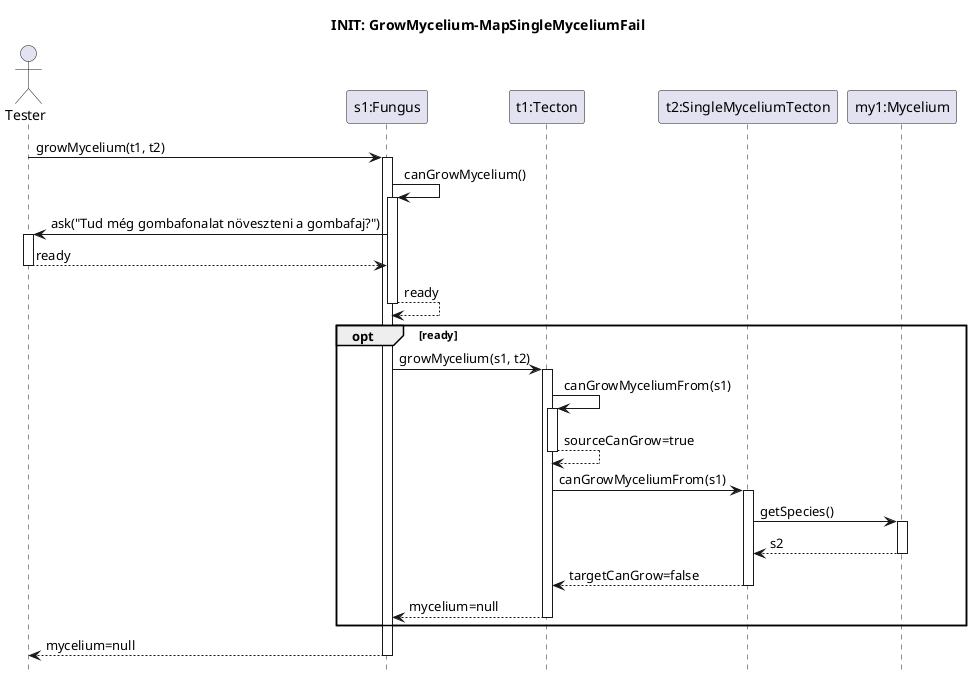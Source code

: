 @startuml grow-mycelium-success
hide footbox

title INIT: GrowMycelium-MapSingleMyceliumFail

actor Tester
participant "s1:Fungus" as species
participant "t1:Tecton" as source
participant "t2:SingleMyceliumTecton" as target
participant "my1:Mycelium" as my1

Tester -> species : growMycelium(t1, t2)
activate species

species -> species : canGrowMycelium()
activate species

Tester <- species : ask("Tud még gombafonalat növeszteni a gombafaj?")
activate Tester
return ready

return ready

opt ready

    species -> source : growMycelium(s1, t2)
    activate source
        source -> source : canGrowMyceliumFrom(s1)
        activate source
        return sourceCanGrow=true

        source -> target : canGrowMyceliumFrom(s1)
        activate target
        target -> my1 : getSpecies()
        activate my1
        return s2
        return targetCanGrow=false

        return mycelium=null
end

return mycelium=null

@enduml
